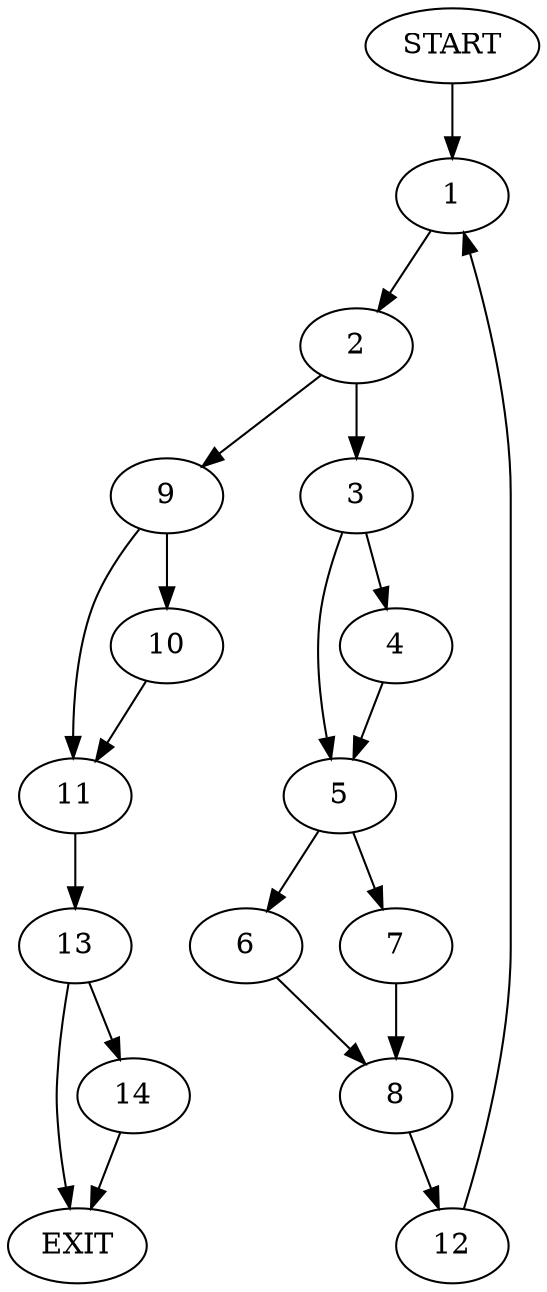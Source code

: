 digraph { 
0 [label="START"];
1;
2;
3;
4;
5;
6;
7;
8;
9;
10;
11;
12;
13;
14;
15[label="EXIT"];
0 -> 1;
1 -> 2;
2 -> 3;
2 -> 9;
3 -> 5;
3 -> 4;
4 -> 5;
5 -> 6;
5 -> 7;
6 -> 8;
7 -> 8;
8 -> 12;
9 -> 11;
9 -> 10;
10 -> 11;
11 -> 13;
12 -> 1;
13 -> 14;
13 -> 15;
14 -> 15;
}